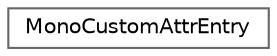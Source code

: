 digraph "Graphical Class Hierarchy"
{
 // LATEX_PDF_SIZE
  bgcolor="transparent";
  edge [fontname=Helvetica,fontsize=10,labelfontname=Helvetica,labelfontsize=10];
  node [fontname=Helvetica,fontsize=10,shape=box,height=0.2,width=0.4];
  rankdir="LR";
  Node0 [label="MonoCustomAttrEntry",height=0.2,width=0.4,color="grey40", fillcolor="white", style="filled",URL="$struct_mono_custom_attr_entry.html",tooltip=" "];
}
